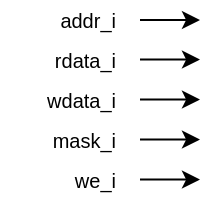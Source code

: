 <mxfile>
    <diagram id="VT6pjXi2X_DwB-hglCzE" name="Page-1">
        <mxGraphModel dx="143" dy="379" grid="1" gridSize="10" guides="1" tooltips="1" connect="1" arrows="1" fold="1" page="1" pageScale="1" pageWidth="850" pageHeight="1100" math="0" shadow="0">
            <root>
                <mxCell id="0"/>
                <mxCell id="1" parent="0"/>
                <mxCell id="7" value="" style="endArrow=classic;html=1;" edge="1" parent="1">
                    <mxGeometry width="50" height="50" relative="1" as="geometry">
                        <mxPoint x="250" y="210" as="sourcePoint"/>
                        <mxPoint x="280" y="210" as="targetPoint"/>
                    </mxGeometry>
                </mxCell>
                <mxCell id="8" value="&lt;font style=&quot;font-size: 10px;&quot;&gt;addr_i&lt;/font&gt;" style="text;html=1;strokeColor=none;fillColor=none;align=right;verticalAlign=middle;whiteSpace=wrap;rounded=0;strokeWidth=1;fontSize=10;" vertex="1" parent="1">
                    <mxGeometry x="180" y="200" width="60" height="20" as="geometry"/>
                </mxCell>
                <mxCell id="9" value="&lt;font style=&quot;font-size: 10px;&quot;&gt;rdata_i&lt;/font&gt;" style="text;html=1;strokeColor=none;fillColor=none;align=right;verticalAlign=middle;whiteSpace=wrap;rounded=0;strokeWidth=1;fontSize=10;" vertex="1" parent="1">
                    <mxGeometry x="180" y="220" width="60" height="20" as="geometry"/>
                </mxCell>
                <mxCell id="10" value="&lt;font style=&quot;font-size: 10px;&quot;&gt;wdata_i&lt;/font&gt;" style="text;html=1;strokeColor=none;fillColor=none;align=right;verticalAlign=middle;whiteSpace=wrap;rounded=0;strokeWidth=1;fontSize=10;" vertex="1" parent="1">
                    <mxGeometry x="180" y="240" width="60" height="20" as="geometry"/>
                </mxCell>
                <mxCell id="11" value="&lt;font style=&quot;font-size: 10px;&quot;&gt;mask_i&lt;/font&gt;" style="text;html=1;strokeColor=none;fillColor=none;align=right;verticalAlign=middle;whiteSpace=wrap;rounded=0;strokeWidth=1;fontSize=10;" vertex="1" parent="1">
                    <mxGeometry x="180" y="260" width="60" height="20" as="geometry"/>
                </mxCell>
                <mxCell id="12" value="&lt;font style=&quot;font-size: 10px;&quot;&gt;we_i&lt;/font&gt;" style="text;html=1;strokeColor=none;fillColor=none;align=right;verticalAlign=middle;whiteSpace=wrap;rounded=0;strokeWidth=1;fontSize=10;" vertex="1" parent="1">
                    <mxGeometry x="180" y="280" width="60" height="20" as="geometry"/>
                </mxCell>
                <mxCell id="13" value="" style="endArrow=classic;html=1;" edge="1" parent="1">
                    <mxGeometry width="50" height="50" relative="1" as="geometry">
                        <mxPoint x="250" y="229.8" as="sourcePoint"/>
                        <mxPoint x="280" y="229.8" as="targetPoint"/>
                    </mxGeometry>
                </mxCell>
                <mxCell id="14" value="" style="endArrow=classic;html=1;" edge="1" parent="1">
                    <mxGeometry width="50" height="50" relative="1" as="geometry">
                        <mxPoint x="250" y="249.8" as="sourcePoint"/>
                        <mxPoint x="280" y="249.8" as="targetPoint"/>
                    </mxGeometry>
                </mxCell>
                <mxCell id="15" value="" style="endArrow=classic;html=1;" edge="1" parent="1">
                    <mxGeometry width="50" height="50" relative="1" as="geometry">
                        <mxPoint x="250" y="269.8" as="sourcePoint"/>
                        <mxPoint x="280" y="269.8" as="targetPoint"/>
                    </mxGeometry>
                </mxCell>
                <mxCell id="16" value="" style="endArrow=classic;html=1;" edge="1" parent="1">
                    <mxGeometry width="50" height="50" relative="1" as="geometry">
                        <mxPoint x="250" y="289.8" as="sourcePoint"/>
                        <mxPoint x="280" y="289.8" as="targetPoint"/>
                    </mxGeometry>
                </mxCell>
            </root>
        </mxGraphModel>
    </diagram>
</mxfile>